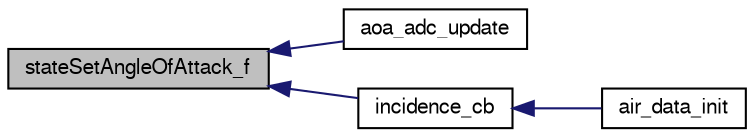 digraph "stateSetAngleOfAttack_f"
{
  edge [fontname="FreeSans",fontsize="10",labelfontname="FreeSans",labelfontsize="10"];
  node [fontname="FreeSans",fontsize="10",shape=record];
  rankdir="LR";
  Node1 [label="stateSetAngleOfAttack_f",height=0.2,width=0.4,color="black", fillcolor="grey75", style="filled", fontcolor="black"];
  Node1 -> Node2 [dir="back",color="midnightblue",fontsize="10",style="solid",fontname="FreeSans"];
  Node2 [label="aoa_adc_update",height=0.2,width=0.4,color="black", fillcolor="white", style="filled",URL="$aoa__adc_8h.html#a0bd41f52acb15772bc6fd19ba71c516a"];
  Node1 -> Node3 [dir="back",color="midnightblue",fontsize="10",style="solid",fontname="FreeSans"];
  Node3 [label="incidence_cb",height=0.2,width=0.4,color="black", fillcolor="white", style="filled",URL="$air__data_8c.html#a896330e2da292c75ca65a644566050ad"];
  Node3 -> Node4 [dir="back",color="midnightblue",fontsize="10",style="solid",fontname="FreeSans"];
  Node4 [label="air_data_init",height=0.2,width=0.4,color="black", fillcolor="white", style="filled",URL="$air__data_8h.html#adf7b25090f4cb33d35ccfbc18470e0ad",tooltip="AirData initialization. "];
}
